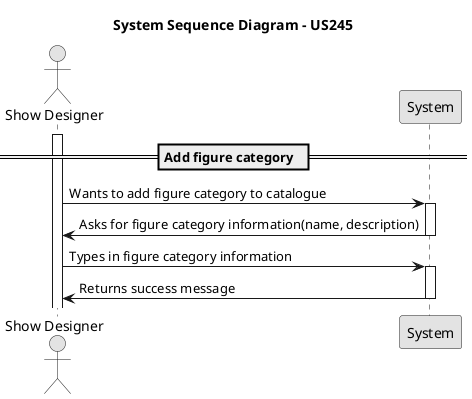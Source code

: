 @startuml
skinparam monochrome true
skinparam packageStyle rectangle
skinparam shadowing false

actor "Show Designer" as showDesigner
participant "System" as system

title System Sequence Diagram - US245

== Add figure category  ==
activate showDesigner

showDesigner -> system : Wants to add figure category to catalogue
activate system

system -> showDesigner : Asks for figure category information(name, description)
deactivate system

showDesigner -> system : Types in figure category information
activate system

system -> showDesigner : Returns success message
deactivate system





@enduml
